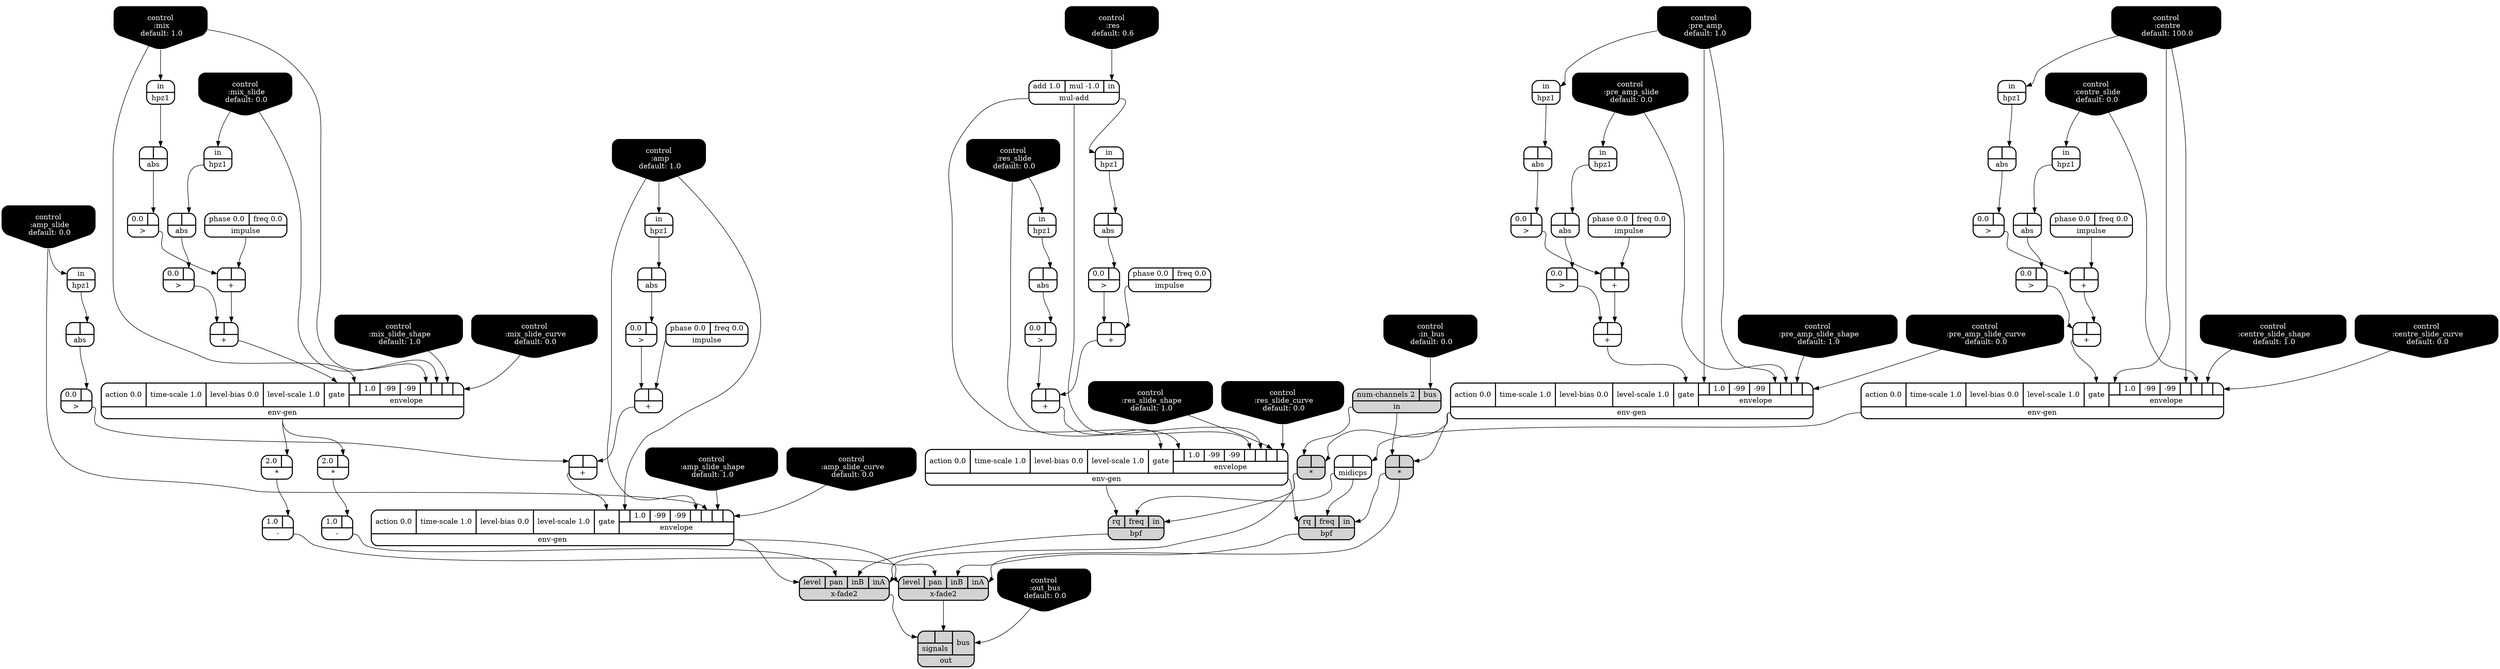 digraph synthdef {
33 [label = "{{ <b> |<a> } |<__UG_NAME__>* }" style="filled, bold, rounded"  shape=record rankdir=LR];
67 [label = "{{ <b> 2.0|<a> } |<__UG_NAME__>* }" style="bold, rounded" shape=record rankdir=LR];
80 [label = "{{ <b> |<a> } |<__UG_NAME__>* }" style="filled, bold, rounded"  shape=record rankdir=LR];
82 [label = "{{ <b> 2.0|<a> } |<__UG_NAME__>* }" style="bold, rounded" shape=record rankdir=LR];
26 [label = "{{ <b> |<a> } |<__UG_NAME__>+ }" style="bold, rounded" shape=record rankdir=LR];
30 [label = "{{ <b> |<a> } |<__UG_NAME__>+ }" style="bold, rounded" shape=record rankdir=LR];
38 [label = "{{ <b> |<a> } |<__UG_NAME__>+ }" style="bold, rounded" shape=record rankdir=LR];
42 [label = "{{ <b> |<a> } |<__UG_NAME__>+ }" style="bold, rounded" shape=record rankdir=LR];
50 [label = "{{ <b> |<a> } |<__UG_NAME__>+ }" style="bold, rounded" shape=record rankdir=LR];
54 [label = "{{ <b> |<a> } |<__UG_NAME__>+ }" style="bold, rounded" shape=record rankdir=LR];
61 [label = "{{ <b> |<a> } |<__UG_NAME__>+ }" style="bold, rounded" shape=record rankdir=LR];
65 [label = "{{ <b> |<a> } |<__UG_NAME__>+ }" style="bold, rounded" shape=record rankdir=LR];
73 [label = "{{ <b> |<a> } |<__UG_NAME__>+ }" style="bold, rounded" shape=record rankdir=LR];
77 [label = "{{ <b> |<a> } |<__UG_NAME__>+ }" style="bold, rounded" shape=record rankdir=LR];
68 [label = "{{ <b> 1.0|<a> } |<__UG_NAME__>- }" style="bold, rounded" shape=record rankdir=LR];
83 [label = "{{ <b> 1.0|<a> } |<__UG_NAME__>- }" style="bold, rounded" shape=record rankdir=LR];
25 [label = "{{ <b> 0.0|<a> } |<__UG_NAME__>\> }" style="bold, rounded" shape=record rankdir=LR];
29 [label = "{{ <b> 0.0|<a> } |<__UG_NAME__>\> }" style="bold, rounded" shape=record rankdir=LR];
37 [label = "{{ <b> 0.0|<a> } |<__UG_NAME__>\> }" style="bold, rounded" shape=record rankdir=LR];
41 [label = "{{ <b> 0.0|<a> } |<__UG_NAME__>\> }" style="bold, rounded" shape=record rankdir=LR];
49 [label = "{{ <b> 0.0|<a> } |<__UG_NAME__>\> }" style="bold, rounded" shape=record rankdir=LR];
53 [label = "{{ <b> 0.0|<a> } |<__UG_NAME__>\> }" style="bold, rounded" shape=record rankdir=LR];
60 [label = "{{ <b> 0.0|<a> } |<__UG_NAME__>\> }" style="bold, rounded" shape=record rankdir=LR];
64 [label = "{{ <b> 0.0|<a> } |<__UG_NAME__>\> }" style="bold, rounded" shape=record rankdir=LR];
72 [label = "{{ <b> 0.0|<a> } |<__UG_NAME__>\> }" style="bold, rounded" shape=record rankdir=LR];
76 [label = "{{ <b> 0.0|<a> } |<__UG_NAME__>\> }" style="bold, rounded" shape=record rankdir=LR];
24 [label = "{{ <b> |<a> } |<__UG_NAME__>abs }" style="bold, rounded" shape=record rankdir=LR];
28 [label = "{{ <b> |<a> } |<__UG_NAME__>abs }" style="bold, rounded" shape=record rankdir=LR];
36 [label = "{{ <b> |<a> } |<__UG_NAME__>abs }" style="bold, rounded" shape=record rankdir=LR];
40 [label = "{{ <b> |<a> } |<__UG_NAME__>abs }" style="bold, rounded" shape=record rankdir=LR];
48 [label = "{{ <b> |<a> } |<__UG_NAME__>abs }" style="bold, rounded" shape=record rankdir=LR];
52 [label = "{{ <b> |<a> } |<__UG_NAME__>abs }" style="bold, rounded" shape=record rankdir=LR];
59 [label = "{{ <b> |<a> } |<__UG_NAME__>abs }" style="bold, rounded" shape=record rankdir=LR];
63 [label = "{{ <b> |<a> } |<__UG_NAME__>abs }" style="bold, rounded" shape=record rankdir=LR];
71 [label = "{{ <b> |<a> } |<__UG_NAME__>abs }" style="bold, rounded" shape=record rankdir=LR];
75 [label = "{{ <b> |<a> } |<__UG_NAME__>abs }" style="bold, rounded" shape=record rankdir=LR];
56 [label = "{{ <rq> rq|<freq> freq|<in> in} |<__UG_NAME__>bpf }" style="filled, bold, rounded"  shape=record rankdir=LR];
81 [label = "{{ <rq> rq|<freq> freq|<in> in} |<__UG_NAME__>bpf }" style="filled, bold, rounded"  shape=record rankdir=LR];
0 [label = "control
 :amp
 default: 1.0" shape=invhouse style="rounded, filled, bold" fillcolor=black fontcolor=white ]; 
1 [label = "control
 :amp_slide
 default: 0.0" shape=invhouse style="rounded, filled, bold" fillcolor=black fontcolor=white ]; 
2 [label = "control
 :amp_slide_shape
 default: 1.0" shape=invhouse style="rounded, filled, bold" fillcolor=black fontcolor=white ]; 
3 [label = "control
 :amp_slide_curve
 default: 0.0" shape=invhouse style="rounded, filled, bold" fillcolor=black fontcolor=white ]; 
4 [label = "control
 :mix
 default: 1.0" shape=invhouse style="rounded, filled, bold" fillcolor=black fontcolor=white ]; 
5 [label = "control
 :mix_slide
 default: 0.0" shape=invhouse style="rounded, filled, bold" fillcolor=black fontcolor=white ]; 
6 [label = "control
 :mix_slide_shape
 default: 1.0" shape=invhouse style="rounded, filled, bold" fillcolor=black fontcolor=white ]; 
7 [label = "control
 :mix_slide_curve
 default: 0.0" shape=invhouse style="rounded, filled, bold" fillcolor=black fontcolor=white ]; 
8 [label = "control
 :pre_amp
 default: 1.0" shape=invhouse style="rounded, filled, bold" fillcolor=black fontcolor=white ]; 
9 [label = "control
 :pre_amp_slide
 default: 0.0" shape=invhouse style="rounded, filled, bold" fillcolor=black fontcolor=white ]; 
10 [label = "control
 :pre_amp_slide_shape
 default: 1.0" shape=invhouse style="rounded, filled, bold" fillcolor=black fontcolor=white ]; 
11 [label = "control
 :pre_amp_slide_curve
 default: 0.0" shape=invhouse style="rounded, filled, bold" fillcolor=black fontcolor=white ]; 
12 [label = "control
 :centre
 default: 100.0" shape=invhouse style="rounded, filled, bold" fillcolor=black fontcolor=white ]; 
13 [label = "control
 :centre_slide
 default: 0.0" shape=invhouse style="rounded, filled, bold" fillcolor=black fontcolor=white ]; 
14 [label = "control
 :centre_slide_shape
 default: 1.0" shape=invhouse style="rounded, filled, bold" fillcolor=black fontcolor=white ]; 
15 [label = "control
 :centre_slide_curve
 default: 0.0" shape=invhouse style="rounded, filled, bold" fillcolor=black fontcolor=white ]; 
16 [label = "control
 :res
 default: 0.6" shape=invhouse style="rounded, filled, bold" fillcolor=black fontcolor=white ]; 
17 [label = "control
 :res_slide
 default: 0.0" shape=invhouse style="rounded, filled, bold" fillcolor=black fontcolor=white ]; 
18 [label = "control
 :res_slide_shape
 default: 1.0" shape=invhouse style="rounded, filled, bold" fillcolor=black fontcolor=white ]; 
19 [label = "control
 :res_slide_curve
 default: 0.0" shape=invhouse style="rounded, filled, bold" fillcolor=black fontcolor=white ]; 
20 [label = "control
 :in_bus
 default: 0.0" shape=invhouse style="rounded, filled, bold" fillcolor=black fontcolor=white ]; 
21 [label = "control
 :out_bus
 default: 0.0" shape=invhouse style="rounded, filled, bold" fillcolor=black fontcolor=white ]; 
31 [label = "{{ <action> action 0.0|<time____scale> time-scale 1.0|<level____bias> level-bias 0.0|<level____scale> level-scale 1.0|<gate> gate|{{<envelope___control___0>|1.0|-99|-99|<envelope___control___4>|<envelope___control___5>|<envelope___control___6>|<envelope___control___7>}|envelope}} |<__UG_NAME__>env-gen }" style="bold, rounded" shape=record rankdir=LR];
43 [label = "{{ <action> action 0.0|<time____scale> time-scale 1.0|<level____bias> level-bias 0.0|<level____scale> level-scale 1.0|<gate> gate|{{<envelope___control___0>|1.0|-99|-99|<envelope___control___4>|<envelope___control___5>|<envelope___control___6>|<envelope___control___7>}|envelope}} |<__UG_NAME__>env-gen }" style="bold, rounded" shape=record rankdir=LR];
55 [label = "{{ <action> action 0.0|<time____scale> time-scale 1.0|<level____bias> level-bias 0.0|<level____scale> level-scale 1.0|<gate> gate|{{<envelope___mul____add___0>|1.0|-99|-99|<envelope___mul____add___4>|<envelope___control___5>|<envelope___control___6>|<envelope___control___7>}|envelope}} |<__UG_NAME__>env-gen }" style="bold, rounded" shape=record rankdir=LR];
66 [label = "{{ <action> action 0.0|<time____scale> time-scale 1.0|<level____bias> level-bias 0.0|<level____scale> level-scale 1.0|<gate> gate|{{<envelope___control___0>|1.0|-99|-99|<envelope___control___4>|<envelope___control___5>|<envelope___control___6>|<envelope___control___7>}|envelope}} |<__UG_NAME__>env-gen }" style="bold, rounded" shape=record rankdir=LR];
78 [label = "{{ <action> action 0.0|<time____scale> time-scale 1.0|<level____bias> level-bias 0.0|<level____scale> level-scale 1.0|<gate> gate|{{<envelope___control___0>|1.0|-99|-99|<envelope___control___4>|<envelope___control___5>|<envelope___control___6>|<envelope___control___7>}|envelope}} |<__UG_NAME__>env-gen }" style="bold, rounded" shape=record rankdir=LR];
23 [label = "{{ <in> in} |<__UG_NAME__>hpz1 }" style="bold, rounded" shape=record rankdir=LR];
27 [label = "{{ <in> in} |<__UG_NAME__>hpz1 }" style="bold, rounded" shape=record rankdir=LR];
35 [label = "{{ <in> in} |<__UG_NAME__>hpz1 }" style="bold, rounded" shape=record rankdir=LR];
39 [label = "{{ <in> in} |<__UG_NAME__>hpz1 }" style="bold, rounded" shape=record rankdir=LR];
47 [label = "{{ <in> in} |<__UG_NAME__>hpz1 }" style="bold, rounded" shape=record rankdir=LR];
51 [label = "{{ <in> in} |<__UG_NAME__>hpz1 }" style="bold, rounded" shape=record rankdir=LR];
58 [label = "{{ <in> in} |<__UG_NAME__>hpz1 }" style="bold, rounded" shape=record rankdir=LR];
62 [label = "{{ <in> in} |<__UG_NAME__>hpz1 }" style="bold, rounded" shape=record rankdir=LR];
70 [label = "{{ <in> in} |<__UG_NAME__>hpz1 }" style="bold, rounded" shape=record rankdir=LR];
74 [label = "{{ <in> in} |<__UG_NAME__>hpz1 }" style="bold, rounded" shape=record rankdir=LR];
22 [label = "{{ <phase> phase 0.0|<freq> freq 0.0} |<__UG_NAME__>impulse }" style="bold, rounded" shape=record rankdir=LR];
34 [label = "{{ <phase> phase 0.0|<freq> freq 0.0} |<__UG_NAME__>impulse }" style="bold, rounded" shape=record rankdir=LR];
45 [label = "{{ <phase> phase 0.0|<freq> freq 0.0} |<__UG_NAME__>impulse }" style="bold, rounded" shape=record rankdir=LR];
57 [label = "{{ <phase> phase 0.0|<freq> freq 0.0} |<__UG_NAME__>impulse }" style="bold, rounded" shape=record rankdir=LR];
69 [label = "{{ <phase> phase 0.0|<freq> freq 0.0} |<__UG_NAME__>impulse }" style="bold, rounded" shape=record rankdir=LR];
32 [label = "{{ <num____channels> num-channels 2|<bus> bus} |<__UG_NAME__>in }" style="filled, bold, rounded"  shape=record rankdir=LR];
44 [label = "{{ <b> |<a> } |<__UG_NAME__>midicps }" style="bold, rounded" shape=record rankdir=LR];
46 [label = "{{ <add> add 1.0|<mul> mul -1.0|<in> in} |<__UG_NAME__>mul-add }" style="bold, rounded" shape=record rankdir=LR];
85 [label = "{{ {{<signals___x____fade2___0>|<signals___x____fade2___1>}|signals}|<bus> bus} |<__UG_NAME__>out }" style="filled, bold, rounded"  shape=record rankdir=LR];
79 [label = "{{ <level> level|<pan> pan|<inb> inB|<ina> inA} |<__UG_NAME__>x-fade2 }" style="filled, bold, rounded"  shape=record rankdir=LR];
84 [label = "{{ <level> level|<pan> pan|<inb> inB|<ina> inA} |<__UG_NAME__>x-fade2 }" style="filled, bold, rounded"  shape=record rankdir=LR];

31:__UG_NAME__ -> 33:a ;
32:__UG_NAME__ -> 33:b ;
66:__UG_NAME__ -> 67:a ;
31:__UG_NAME__ -> 80:a ;
32:__UG_NAME__ -> 80:b ;
66:__UG_NAME__ -> 82:a ;
22:__UG_NAME__ -> 26:a ;
25:__UG_NAME__ -> 26:b ;
26:__UG_NAME__ -> 30:a ;
29:__UG_NAME__ -> 30:b ;
34:__UG_NAME__ -> 38:a ;
37:__UG_NAME__ -> 38:b ;
38:__UG_NAME__ -> 42:a ;
41:__UG_NAME__ -> 42:b ;
45:__UG_NAME__ -> 50:a ;
49:__UG_NAME__ -> 50:b ;
50:__UG_NAME__ -> 54:a ;
53:__UG_NAME__ -> 54:b ;
57:__UG_NAME__ -> 61:a ;
60:__UG_NAME__ -> 61:b ;
61:__UG_NAME__ -> 65:a ;
64:__UG_NAME__ -> 65:b ;
69:__UG_NAME__ -> 73:a ;
72:__UG_NAME__ -> 73:b ;
73:__UG_NAME__ -> 77:a ;
76:__UG_NAME__ -> 77:b ;
67:__UG_NAME__ -> 68:a ;
82:__UG_NAME__ -> 83:a ;
24:__UG_NAME__ -> 25:a ;
28:__UG_NAME__ -> 29:a ;
36:__UG_NAME__ -> 37:a ;
40:__UG_NAME__ -> 41:a ;
48:__UG_NAME__ -> 49:a ;
52:__UG_NAME__ -> 53:a ;
59:__UG_NAME__ -> 60:a ;
63:__UG_NAME__ -> 64:a ;
71:__UG_NAME__ -> 72:a ;
75:__UG_NAME__ -> 76:a ;
23:__UG_NAME__ -> 24:a ;
27:__UG_NAME__ -> 28:a ;
35:__UG_NAME__ -> 36:a ;
39:__UG_NAME__ -> 40:a ;
47:__UG_NAME__ -> 48:a ;
51:__UG_NAME__ -> 52:a ;
58:__UG_NAME__ -> 59:a ;
62:__UG_NAME__ -> 63:a ;
70:__UG_NAME__ -> 71:a ;
74:__UG_NAME__ -> 75:a ;
33:__UG_NAME__ -> 56:in ;
44:__UG_NAME__ -> 56:freq ;
55:__UG_NAME__ -> 56:rq ;
80:__UG_NAME__ -> 81:in ;
44:__UG_NAME__ -> 81:freq ;
55:__UG_NAME__ -> 81:rq ;
8:__UG_NAME__ -> 31:envelope___control___0 ;
8:__UG_NAME__ -> 31:envelope___control___4 ;
9:__UG_NAME__ -> 31:envelope___control___5 ;
10:__UG_NAME__ -> 31:envelope___control___6 ;
11:__UG_NAME__ -> 31:envelope___control___7 ;
30:__UG_NAME__ -> 31:gate ;
12:__UG_NAME__ -> 43:envelope___control___0 ;
12:__UG_NAME__ -> 43:envelope___control___4 ;
13:__UG_NAME__ -> 43:envelope___control___5 ;
14:__UG_NAME__ -> 43:envelope___control___6 ;
15:__UG_NAME__ -> 43:envelope___control___7 ;
42:__UG_NAME__ -> 43:gate ;
46:__UG_NAME__ -> 55:envelope___mul____add___0 ;
46:__UG_NAME__ -> 55:envelope___mul____add___4 ;
17:__UG_NAME__ -> 55:envelope___control___5 ;
18:__UG_NAME__ -> 55:envelope___control___6 ;
19:__UG_NAME__ -> 55:envelope___control___7 ;
54:__UG_NAME__ -> 55:gate ;
4:__UG_NAME__ -> 66:envelope___control___0 ;
4:__UG_NAME__ -> 66:envelope___control___4 ;
5:__UG_NAME__ -> 66:envelope___control___5 ;
6:__UG_NAME__ -> 66:envelope___control___6 ;
7:__UG_NAME__ -> 66:envelope___control___7 ;
65:__UG_NAME__ -> 66:gate ;
0:__UG_NAME__ -> 78:envelope___control___0 ;
0:__UG_NAME__ -> 78:envelope___control___4 ;
1:__UG_NAME__ -> 78:envelope___control___5 ;
2:__UG_NAME__ -> 78:envelope___control___6 ;
3:__UG_NAME__ -> 78:envelope___control___7 ;
77:__UG_NAME__ -> 78:gate ;
8:__UG_NAME__ -> 23:in ;
9:__UG_NAME__ -> 27:in ;
12:__UG_NAME__ -> 35:in ;
13:__UG_NAME__ -> 39:in ;
46:__UG_NAME__ -> 47:in ;
17:__UG_NAME__ -> 51:in ;
4:__UG_NAME__ -> 58:in ;
5:__UG_NAME__ -> 62:in ;
0:__UG_NAME__ -> 70:in ;
1:__UG_NAME__ -> 74:in ;
20:__UG_NAME__ -> 32:bus ;
43:__UG_NAME__ -> 44:a ;
16:__UG_NAME__ -> 46:in ;
21:__UG_NAME__ -> 85:bus ;
79:__UG_NAME__ -> 85:signals___x____fade2___0 ;
84:__UG_NAME__ -> 85:signals___x____fade2___1 ;
33:__UG_NAME__ -> 79:ina ;
56:__UG_NAME__ -> 79:inb ;
68:__UG_NAME__ -> 79:pan ;
78:__UG_NAME__ -> 79:level ;
80:__UG_NAME__ -> 84:ina ;
81:__UG_NAME__ -> 84:inb ;
83:__UG_NAME__ -> 84:pan ;
78:__UG_NAME__ -> 84:level ;

}
